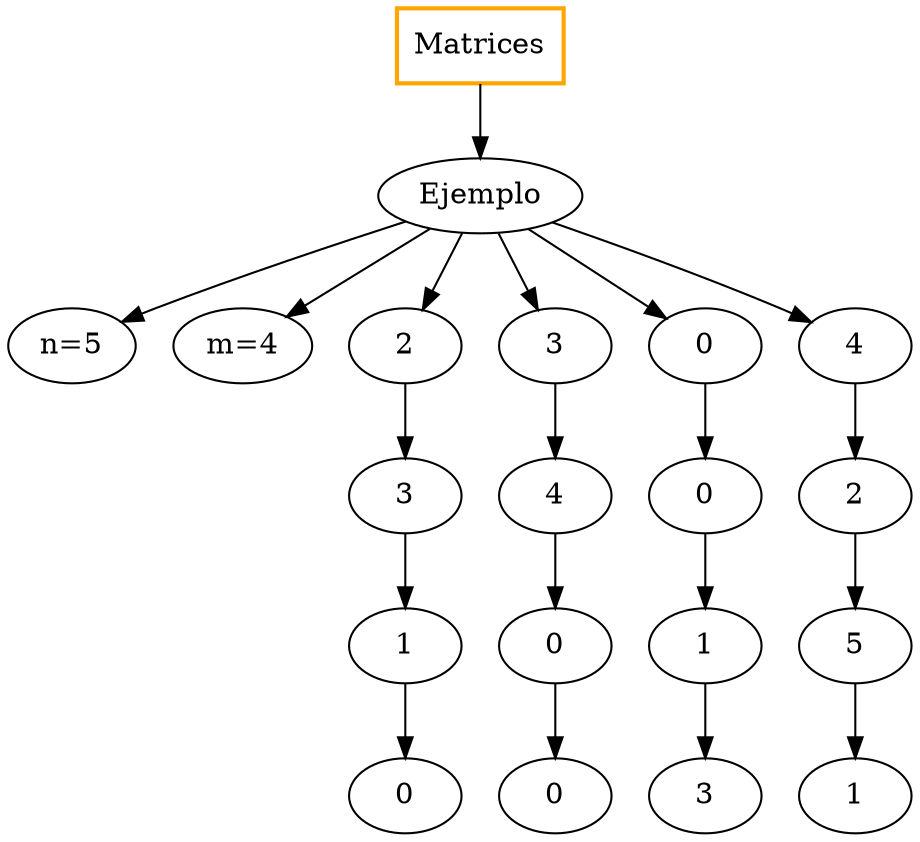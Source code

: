 digraph grafica{
"Matrices"[shape=box,style=bold,fillcolor=black, color=orange]
"Matrices" -> Ejemplo
Ejemplo->"n=5"
Ejemplo->"m=4"
X0[label="2"]
Ejemplo->X0
X0Y0[label="3"]
X0->X0Y0
X0Y1[label="1"]
X0Y0->X0Y1
X0Y2[label="0"]
X0Y1->X0Y2
X1[label="3"]
Ejemplo->X1
X1Y0[label="4"]
X1->X1Y0
X1Y1[label="0"]
X1Y0->X1Y1
X1Y2[label="0"]
X1Y1->X1Y2
X2[label="0"]
Ejemplo->X2
X2Y0[label="0"]
X2->X2Y0
X2Y1[label="1"]
X2Y0->X2Y1
X2Y2[label="3"]
X2Y1->X2Y2
X3[label="4"]
Ejemplo->X3
X3Y0[label="2"]
X3->X3Y0
X3Y1[label="5"]
X3Y0->X3Y1
X3Y2[label="1"]
X3Y1->X3Y2
}